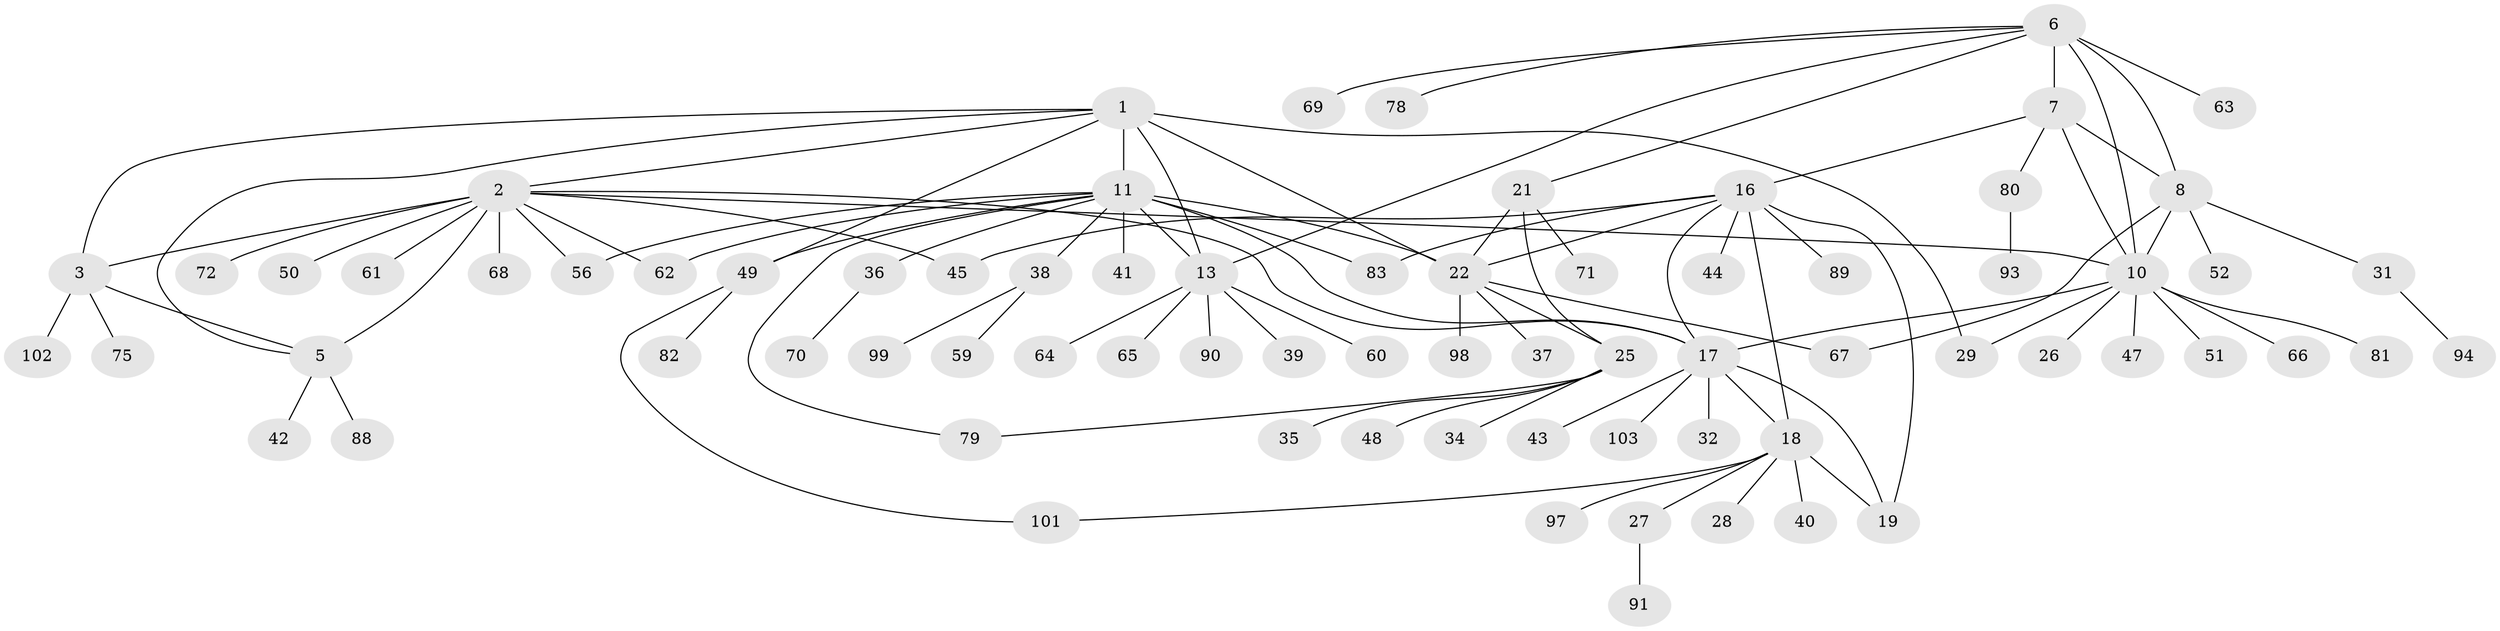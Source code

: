 // Generated by graph-tools (version 1.1) at 2025/52/02/27/25 19:52:20]
// undirected, 75 vertices, 101 edges
graph export_dot {
graph [start="1"]
  node [color=gray90,style=filled];
  1 [super="+12"];
  2 [super="+4"];
  3 [super="+33"];
  5 [super="+96"];
  6 [super="+55"];
  7 [super="+9"];
  8 [super="+74"];
  10 [super="+54"];
  11 [super="+14"];
  13 [super="+15"];
  16 [super="+95"];
  17 [super="+87"];
  18 [super="+20"];
  19 [super="+76"];
  21 [super="+24"];
  22 [super="+23"];
  25 [super="+30"];
  26;
  27 [super="+46"];
  28;
  29;
  31;
  32;
  34;
  35;
  36;
  37;
  38;
  39;
  40;
  41 [super="+57"];
  42;
  43 [super="+53"];
  44 [super="+77"];
  45 [super="+84"];
  47;
  48;
  49 [super="+58"];
  50 [super="+73"];
  51;
  52;
  56;
  59 [super="+85"];
  60;
  61;
  62;
  63;
  64 [super="+86"];
  65;
  66;
  67;
  68 [super="+100"];
  69;
  70;
  71;
  72;
  75;
  78;
  79;
  80;
  81;
  82;
  83;
  88;
  89;
  90 [super="+92"];
  91;
  93;
  94;
  97;
  98;
  99;
  101;
  102;
  103;
  1 -- 2 [weight=2];
  1 -- 3;
  1 -- 5;
  1 -- 29;
  1 -- 49;
  1 -- 22;
  1 -- 11 [weight=2];
  1 -- 13 [weight=2];
  2 -- 3 [weight=2];
  2 -- 5 [weight=2];
  2 -- 17;
  2 -- 50;
  2 -- 61;
  2 -- 72;
  2 -- 68;
  2 -- 10;
  2 -- 45;
  2 -- 56;
  2 -- 62;
  3 -- 5;
  3 -- 75;
  3 -- 102;
  5 -- 42;
  5 -- 88;
  6 -- 7 [weight=2];
  6 -- 8;
  6 -- 10;
  6 -- 13;
  6 -- 63;
  6 -- 69;
  6 -- 78;
  6 -- 21;
  7 -- 8 [weight=2];
  7 -- 10 [weight=2];
  7 -- 80;
  7 -- 16;
  8 -- 10;
  8 -- 31;
  8 -- 52;
  8 -- 67;
  10 -- 26;
  10 -- 29;
  10 -- 47;
  10 -- 51;
  10 -- 66;
  10 -- 81;
  10 -- 17;
  11 -- 13 [weight=4];
  11 -- 17;
  11 -- 22;
  11 -- 36;
  11 -- 38;
  11 -- 41;
  11 -- 49;
  11 -- 56;
  11 -- 62;
  11 -- 79;
  11 -- 83;
  13 -- 39;
  13 -- 60;
  13 -- 65;
  13 -- 64;
  13 -- 90;
  16 -- 17;
  16 -- 18 [weight=2];
  16 -- 19;
  16 -- 44;
  16 -- 45;
  16 -- 83;
  16 -- 89;
  16 -- 22;
  17 -- 18 [weight=2];
  17 -- 19;
  17 -- 32;
  17 -- 43;
  17 -- 103;
  18 -- 19 [weight=2];
  18 -- 28;
  18 -- 40;
  18 -- 97;
  18 -- 101;
  18 -- 27;
  21 -- 22 [weight=4];
  21 -- 25 [weight=2];
  21 -- 71;
  22 -- 25 [weight=2];
  22 -- 98;
  22 -- 67;
  22 -- 37;
  25 -- 34;
  25 -- 35;
  25 -- 79;
  25 -- 48;
  27 -- 91;
  31 -- 94;
  36 -- 70;
  38 -- 59;
  38 -- 99;
  49 -- 82;
  49 -- 101;
  80 -- 93;
}
